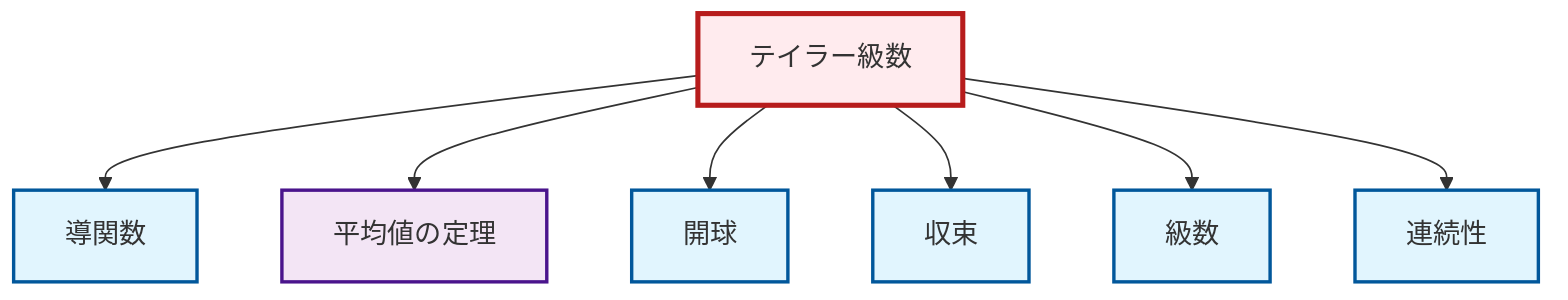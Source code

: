 graph TD
    classDef definition fill:#e1f5fe,stroke:#01579b,stroke-width:2px
    classDef theorem fill:#f3e5f5,stroke:#4a148c,stroke-width:2px
    classDef axiom fill:#fff3e0,stroke:#e65100,stroke-width:2px
    classDef example fill:#e8f5e9,stroke:#1b5e20,stroke-width:2px
    classDef current fill:#ffebee,stroke:#b71c1c,stroke-width:3px
    def-continuity["連続性"]:::definition
    def-series["級数"]:::definition
    thm-mean-value["平均値の定理"]:::theorem
    def-open-ball["開球"]:::definition
    thm-taylor-series["テイラー級数"]:::theorem
    def-derivative["導関数"]:::definition
    def-convergence["収束"]:::definition
    thm-taylor-series --> def-derivative
    thm-taylor-series --> thm-mean-value
    thm-taylor-series --> def-open-ball
    thm-taylor-series --> def-convergence
    thm-taylor-series --> def-series
    thm-taylor-series --> def-continuity
    class thm-taylor-series current